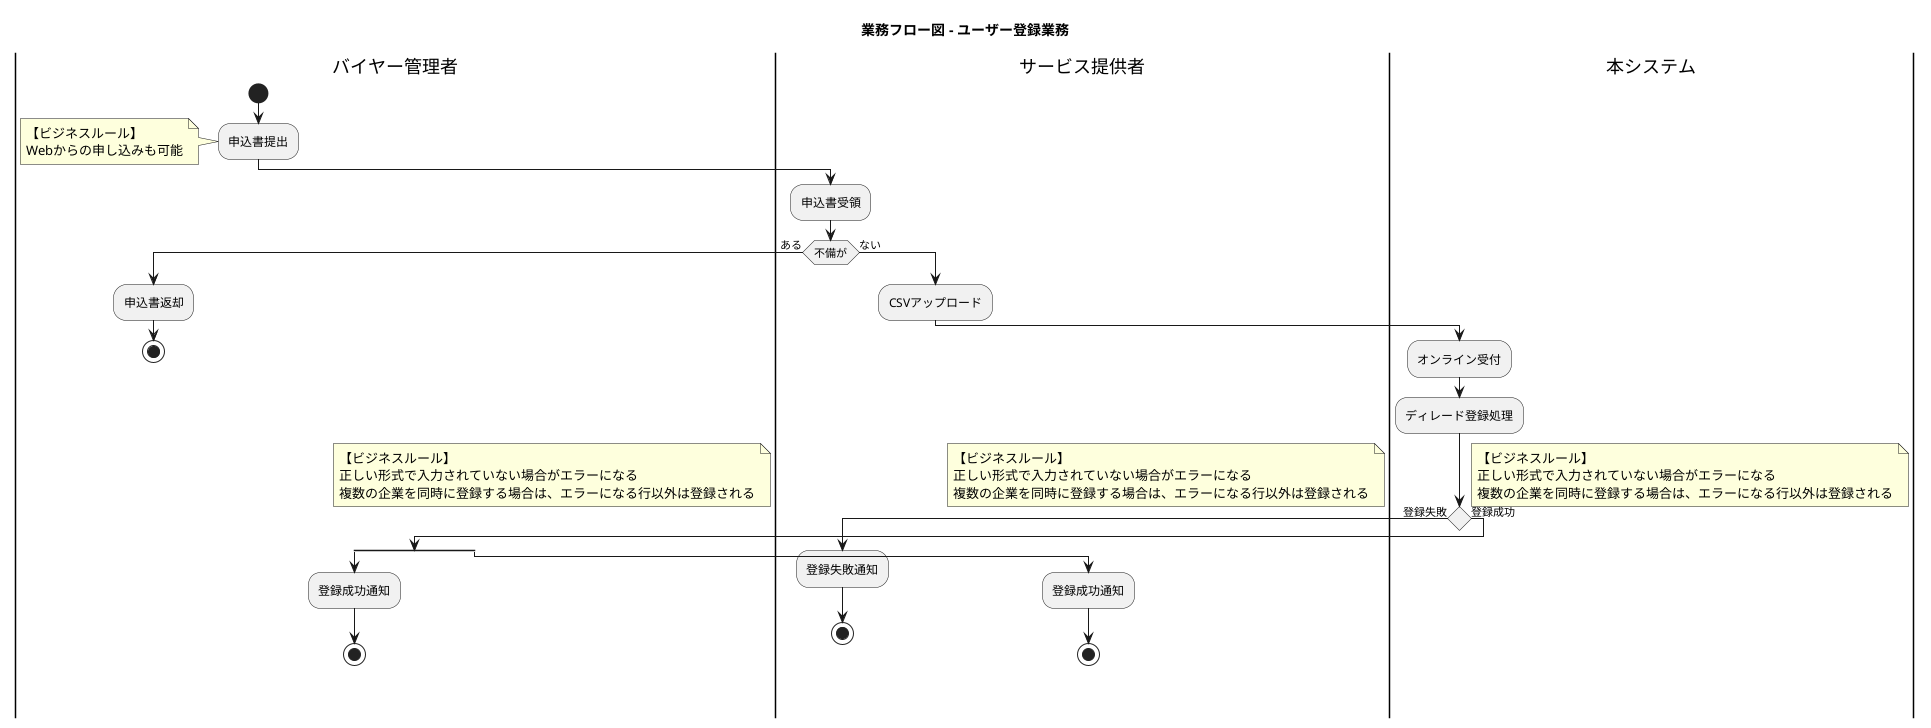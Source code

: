 @startuml
title 業務フロー図 - ユーザー登録業務

|バイヤー管理者|
start
:申込書提出;
note
【ビジネスルール】
Webからの申し込みも可能
end note

|サービス提供者|
:申込書受領;

if (不備が) then (ある)

  |バイヤー管理者|
  :申込書返却;
  stop
else (ない)
  |サービス提供者|
  :CSVアップロード;
  |本システム|
  :オンライン受付;
  :ディレード登録処理;
  if () then (登録失敗)
    note right
    【ビジネスルール】
    正しい形式で入力されていない場合がエラーになる
    複数の企業を同時に登録する場合は、エラーになる行以外は登録される
    end note

    |サービス提供者|
    :登録失敗通知;
    stop
  else (登録成功)
    split
      |バイヤー管理者|
      :登録成功通知;
      stop
    split again
      |サービス提供者|
      :登録成功通知;
      stop
@enduml